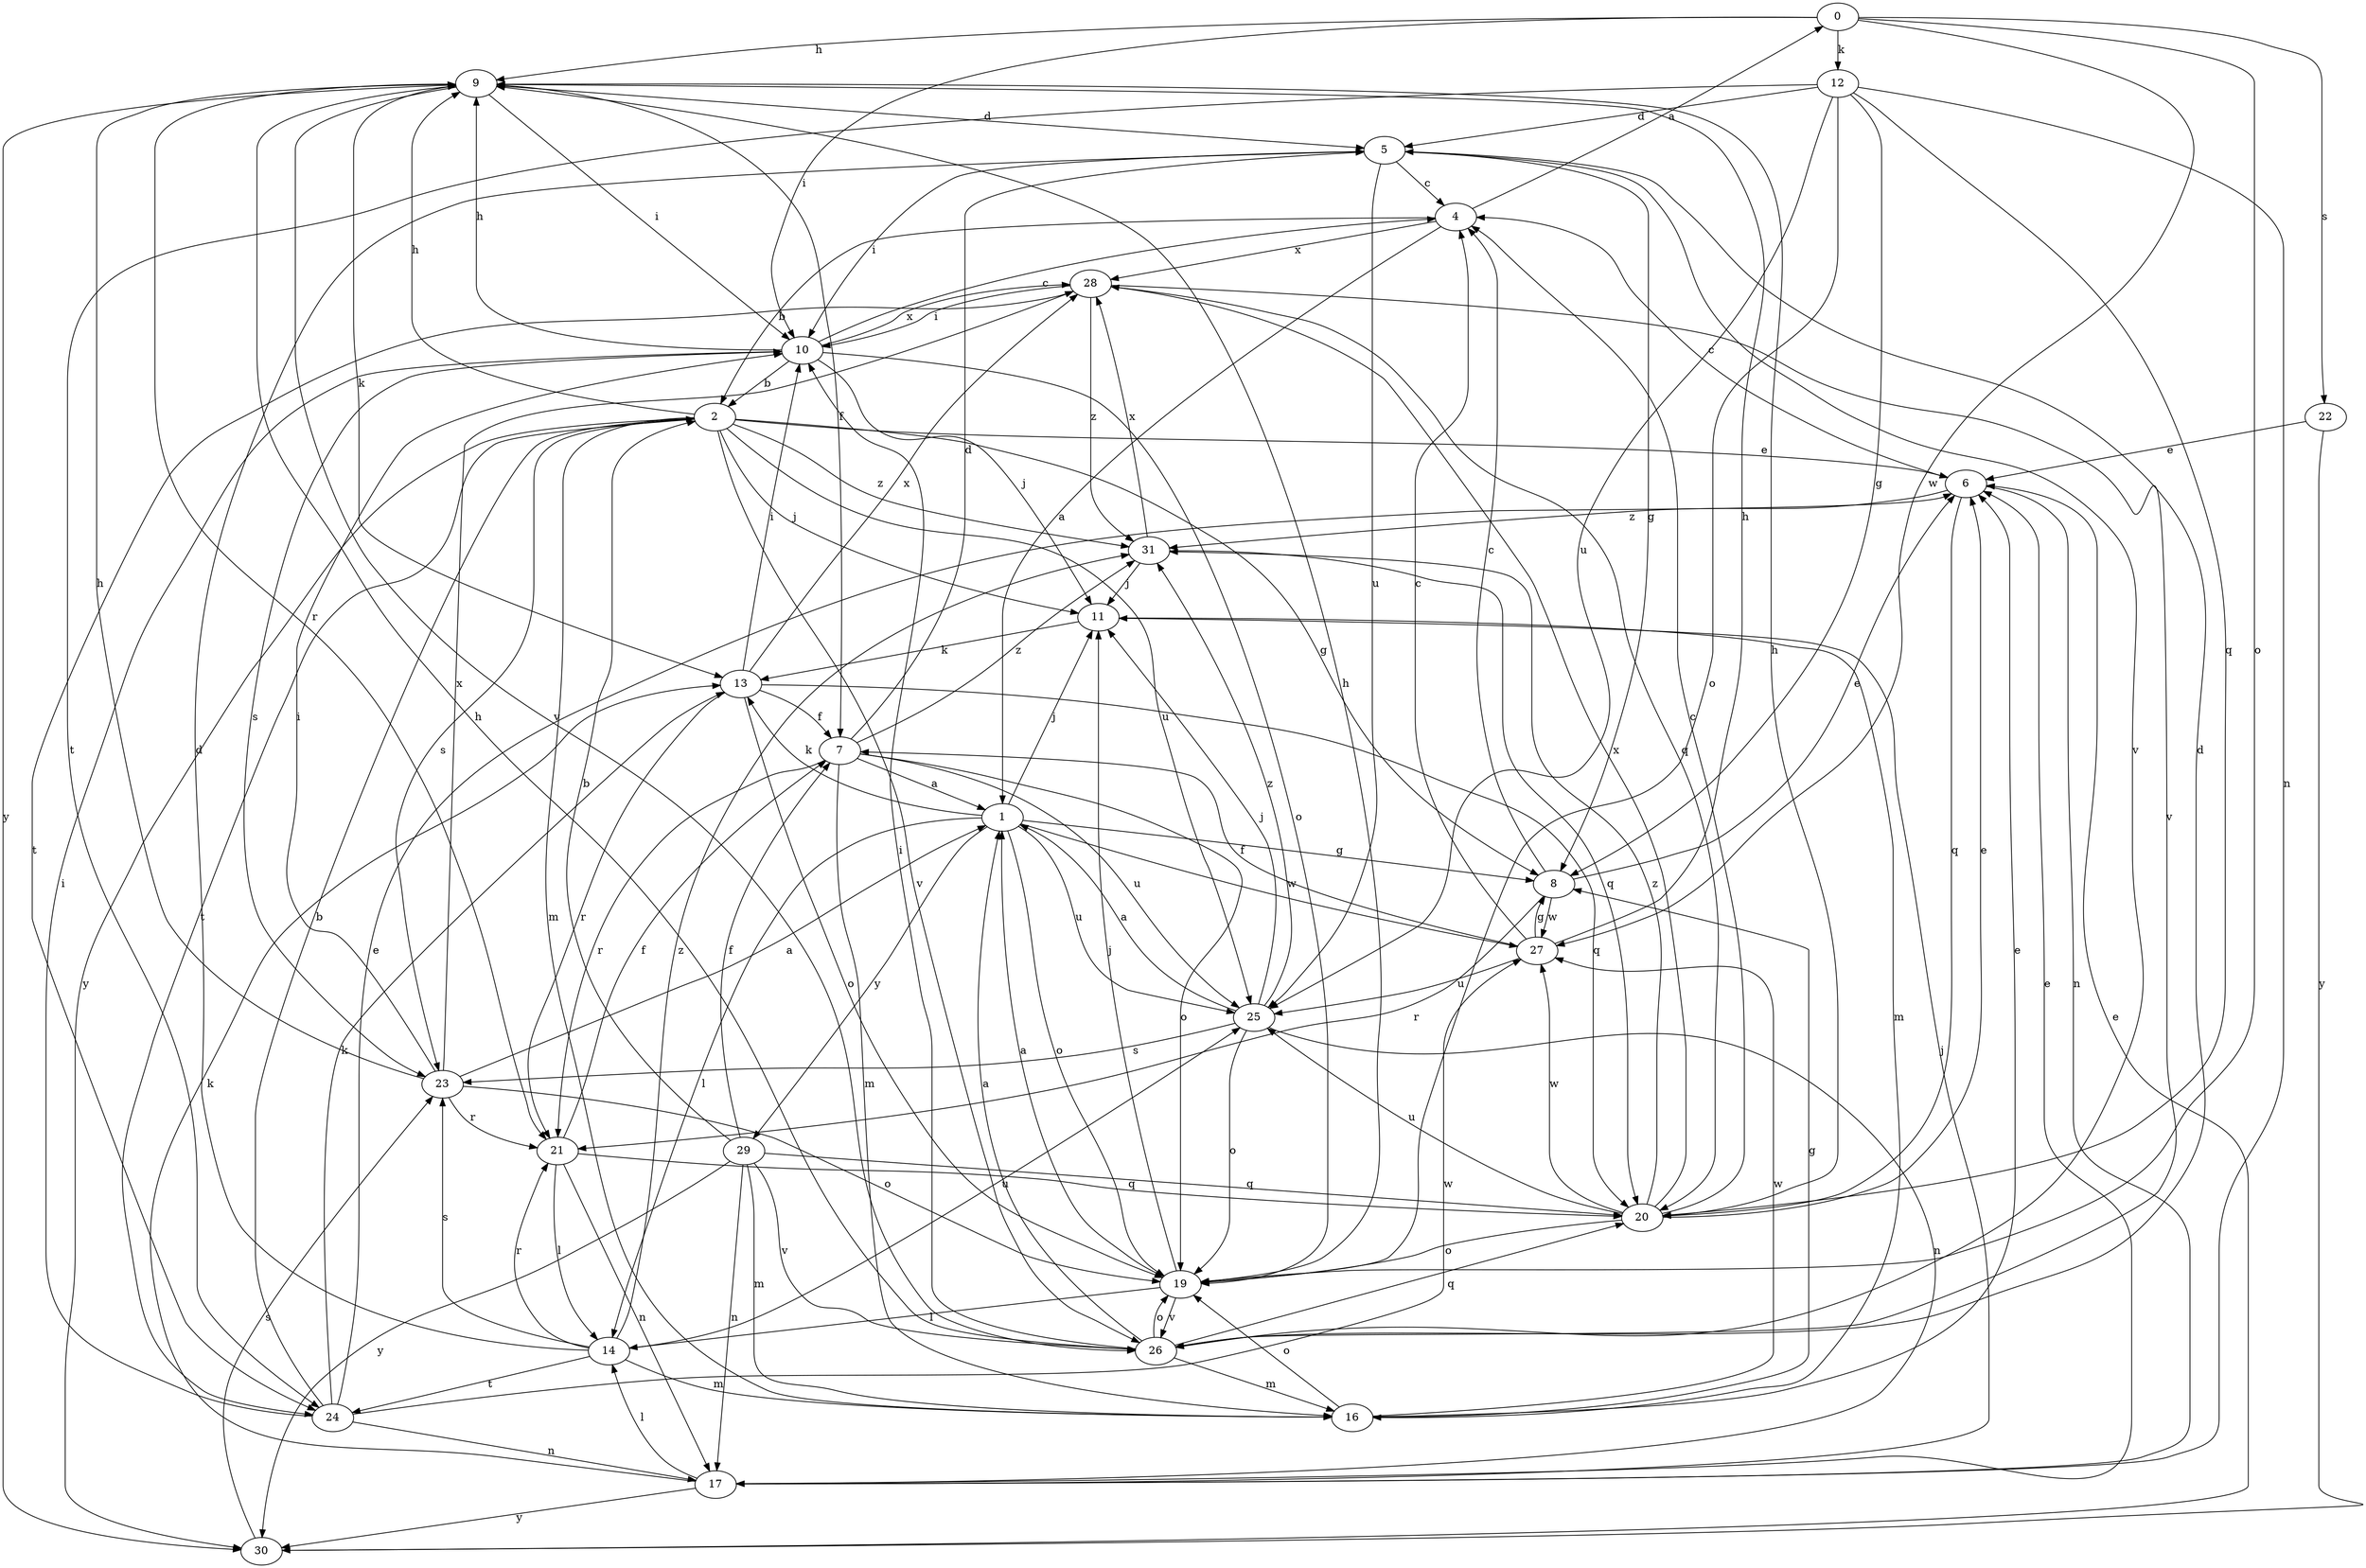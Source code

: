 strict digraph  {
0;
1;
2;
4;
5;
6;
7;
8;
9;
10;
11;
12;
13;
14;
16;
17;
19;
20;
21;
22;
23;
24;
25;
26;
27;
28;
29;
30;
31;
0 -> 9  [label=h];
0 -> 10  [label=i];
0 -> 12  [label=k];
0 -> 19  [label=o];
0 -> 22  [label=s];
0 -> 27  [label=w];
1 -> 8  [label=g];
1 -> 11  [label=j];
1 -> 13  [label=k];
1 -> 14  [label=l];
1 -> 19  [label=o];
1 -> 25  [label=u];
1 -> 27  [label=w];
1 -> 29  [label=y];
2 -> 6  [label=e];
2 -> 8  [label=g];
2 -> 9  [label=h];
2 -> 11  [label=j];
2 -> 16  [label=m];
2 -> 23  [label=s];
2 -> 24  [label=t];
2 -> 25  [label=u];
2 -> 26  [label=v];
2 -> 30  [label=y];
2 -> 31  [label=z];
4 -> 0  [label=a];
4 -> 1  [label=a];
4 -> 2  [label=b];
4 -> 28  [label=x];
5 -> 4  [label=c];
5 -> 8  [label=g];
5 -> 10  [label=i];
5 -> 25  [label=u];
5 -> 26  [label=v];
6 -> 4  [label=c];
6 -> 17  [label=n];
6 -> 20  [label=q];
6 -> 31  [label=z];
7 -> 1  [label=a];
7 -> 5  [label=d];
7 -> 16  [label=m];
7 -> 19  [label=o];
7 -> 21  [label=r];
7 -> 25  [label=u];
7 -> 31  [label=z];
8 -> 4  [label=c];
8 -> 6  [label=e];
8 -> 21  [label=r];
8 -> 27  [label=w];
9 -> 5  [label=d];
9 -> 7  [label=f];
9 -> 10  [label=i];
9 -> 13  [label=k];
9 -> 21  [label=r];
9 -> 26  [label=v];
9 -> 30  [label=y];
10 -> 2  [label=b];
10 -> 4  [label=c];
10 -> 9  [label=h];
10 -> 11  [label=j];
10 -> 19  [label=o];
10 -> 23  [label=s];
10 -> 28  [label=x];
11 -> 13  [label=k];
11 -> 16  [label=m];
12 -> 5  [label=d];
12 -> 8  [label=g];
12 -> 17  [label=n];
12 -> 19  [label=o];
12 -> 20  [label=q];
12 -> 24  [label=t];
12 -> 25  [label=u];
13 -> 7  [label=f];
13 -> 10  [label=i];
13 -> 19  [label=o];
13 -> 20  [label=q];
13 -> 21  [label=r];
13 -> 28  [label=x];
14 -> 5  [label=d];
14 -> 16  [label=m];
14 -> 21  [label=r];
14 -> 23  [label=s];
14 -> 24  [label=t];
14 -> 25  [label=u];
14 -> 31  [label=z];
16 -> 6  [label=e];
16 -> 8  [label=g];
16 -> 19  [label=o];
16 -> 27  [label=w];
17 -> 6  [label=e];
17 -> 11  [label=j];
17 -> 13  [label=k];
17 -> 14  [label=l];
17 -> 30  [label=y];
19 -> 1  [label=a];
19 -> 9  [label=h];
19 -> 11  [label=j];
19 -> 14  [label=l];
19 -> 26  [label=v];
20 -> 4  [label=c];
20 -> 6  [label=e];
20 -> 9  [label=h];
20 -> 19  [label=o];
20 -> 25  [label=u];
20 -> 27  [label=w];
20 -> 28  [label=x];
20 -> 31  [label=z];
21 -> 7  [label=f];
21 -> 14  [label=l];
21 -> 17  [label=n];
21 -> 20  [label=q];
22 -> 6  [label=e];
22 -> 30  [label=y];
23 -> 1  [label=a];
23 -> 9  [label=h];
23 -> 10  [label=i];
23 -> 19  [label=o];
23 -> 21  [label=r];
23 -> 28  [label=x];
24 -> 2  [label=b];
24 -> 6  [label=e];
24 -> 10  [label=i];
24 -> 13  [label=k];
24 -> 17  [label=n];
24 -> 27  [label=w];
25 -> 1  [label=a];
25 -> 11  [label=j];
25 -> 17  [label=n];
25 -> 19  [label=o];
25 -> 23  [label=s];
25 -> 31  [label=z];
26 -> 1  [label=a];
26 -> 5  [label=d];
26 -> 9  [label=h];
26 -> 10  [label=i];
26 -> 16  [label=m];
26 -> 19  [label=o];
26 -> 20  [label=q];
27 -> 4  [label=c];
27 -> 7  [label=f];
27 -> 8  [label=g];
27 -> 9  [label=h];
27 -> 25  [label=u];
28 -> 10  [label=i];
28 -> 20  [label=q];
28 -> 24  [label=t];
28 -> 26  [label=v];
28 -> 31  [label=z];
29 -> 2  [label=b];
29 -> 7  [label=f];
29 -> 16  [label=m];
29 -> 17  [label=n];
29 -> 20  [label=q];
29 -> 26  [label=v];
29 -> 30  [label=y];
30 -> 6  [label=e];
30 -> 23  [label=s];
31 -> 11  [label=j];
31 -> 20  [label=q];
31 -> 28  [label=x];
}

